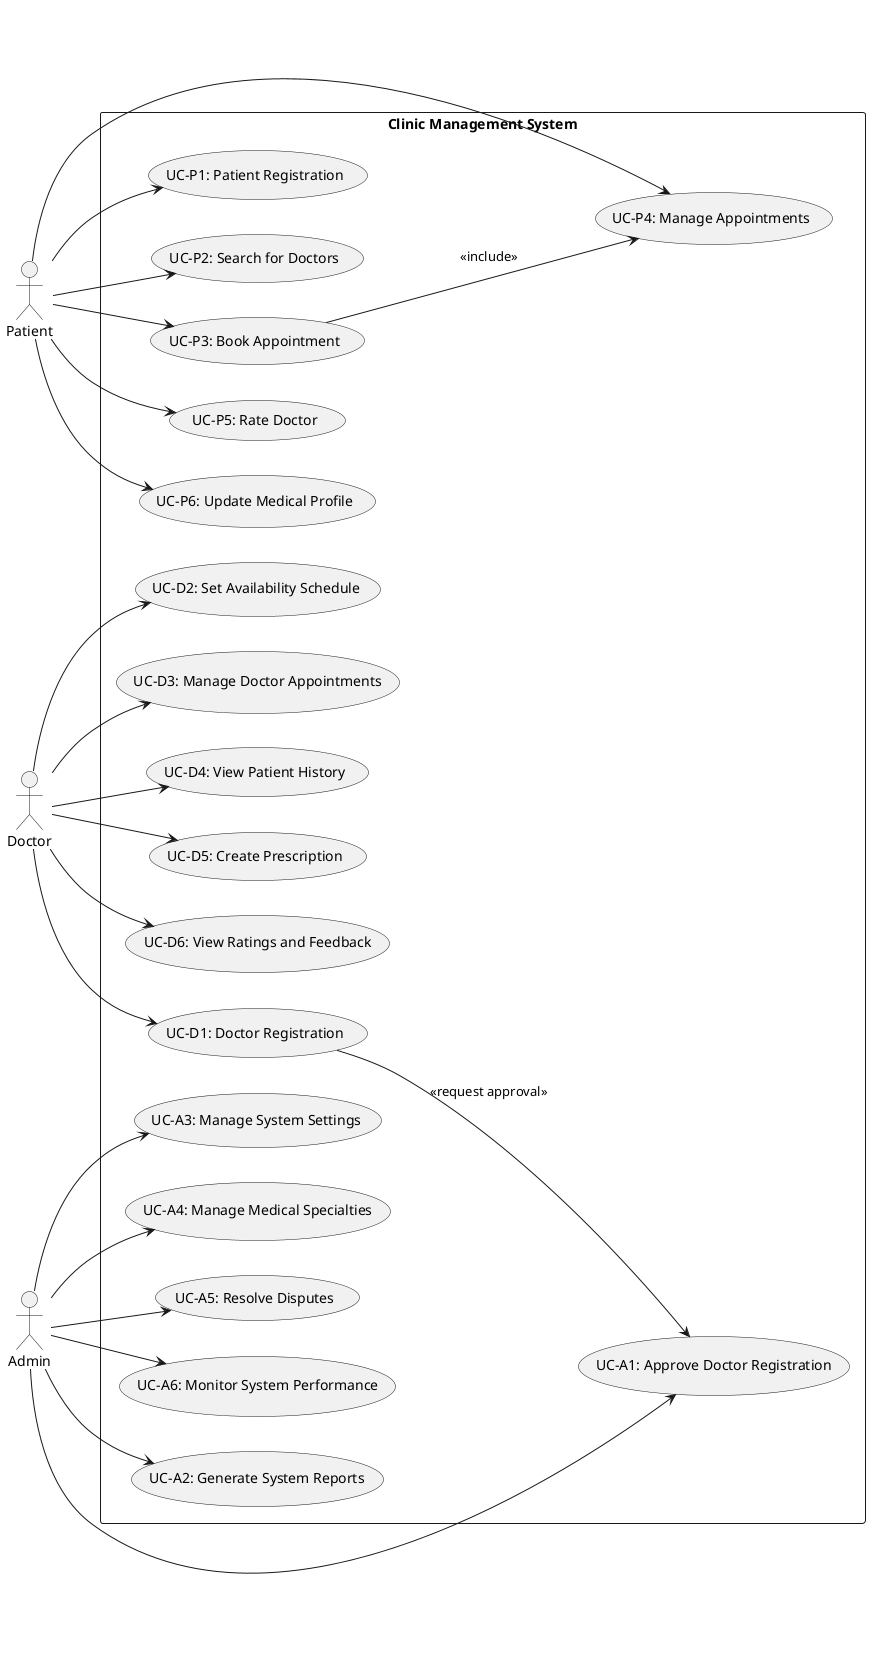 @startuml
left to right direction
skinparam packageStyle rectangle

' Define actors
actor Patient
actor Doctor
actor Admin

' Define system boundary
package "Clinic Management System" {
    
    ' Patient Use Cases
    usecase UC_P1 as "UC-P1: Patient Registration"
    usecase UC_P2 as "UC-P2: Search for Doctors"
    usecase UC_P3 as "UC-P3: Book Appointment"
    usecase UC_P4 as "UC-P4: Manage Appointments"
    usecase UC_P5 as "UC-P5: Rate Doctor"
    usecase UC_P6 as "UC-P6: Update Medical Profile"

    ' Doctor Use Cases
    usecase UC_D1 as "UC-D1: Doctor Registration"
    usecase UC_D2 as "UC-D2: Set Availability Schedule"
    usecase UC_D3 as "UC-D3: Manage Doctor Appointments"
    usecase UC_D4 as "UC-D4: View Patient History"
    usecase UC_D5 as "UC-D5: Create Prescription"
    usecase UC_D6 as "UC-D6: View Ratings and Feedback"

    ' Admin Use Cases
    usecase UC_A1 as "UC-A1: Approve Doctor Registration"
    usecase UC_A2 as "UC-A2: Generate System Reports"
    usecase UC_A3 as "UC-A3: Manage System Settings"
    usecase UC_A4 as "UC-A4: Manage Medical Specialties"
    usecase UC_A5 as "UC-A5: Resolve Disputes"
    usecase UC_A6 as "UC-A6: Monitor System Performance"
}

' Actor -> Use Cases
Patient --> UC_P1
Patient --> UC_P2
Patient --> UC_P3
Patient --> UC_P4
Patient --> UC_P5
Patient --> UC_P6

Doctor --> UC_D1
Doctor --> UC_D2
Doctor --> UC_D3
Doctor --> UC_D4
Doctor --> UC_D5
Doctor --> UC_D6

Admin --> UC_A1
Admin --> UC_A2
Admin --> UC_A3
Admin --> UC_A4
Admin --> UC_A5
Admin --> UC_A6

' Include relationships
UC_P3 --> UC_P4 : <<include>>

' Instead of Doctor including Admin’s use case, show the result:
UC_D1 --> UC_A1 : <<request approval>>

@enduml
